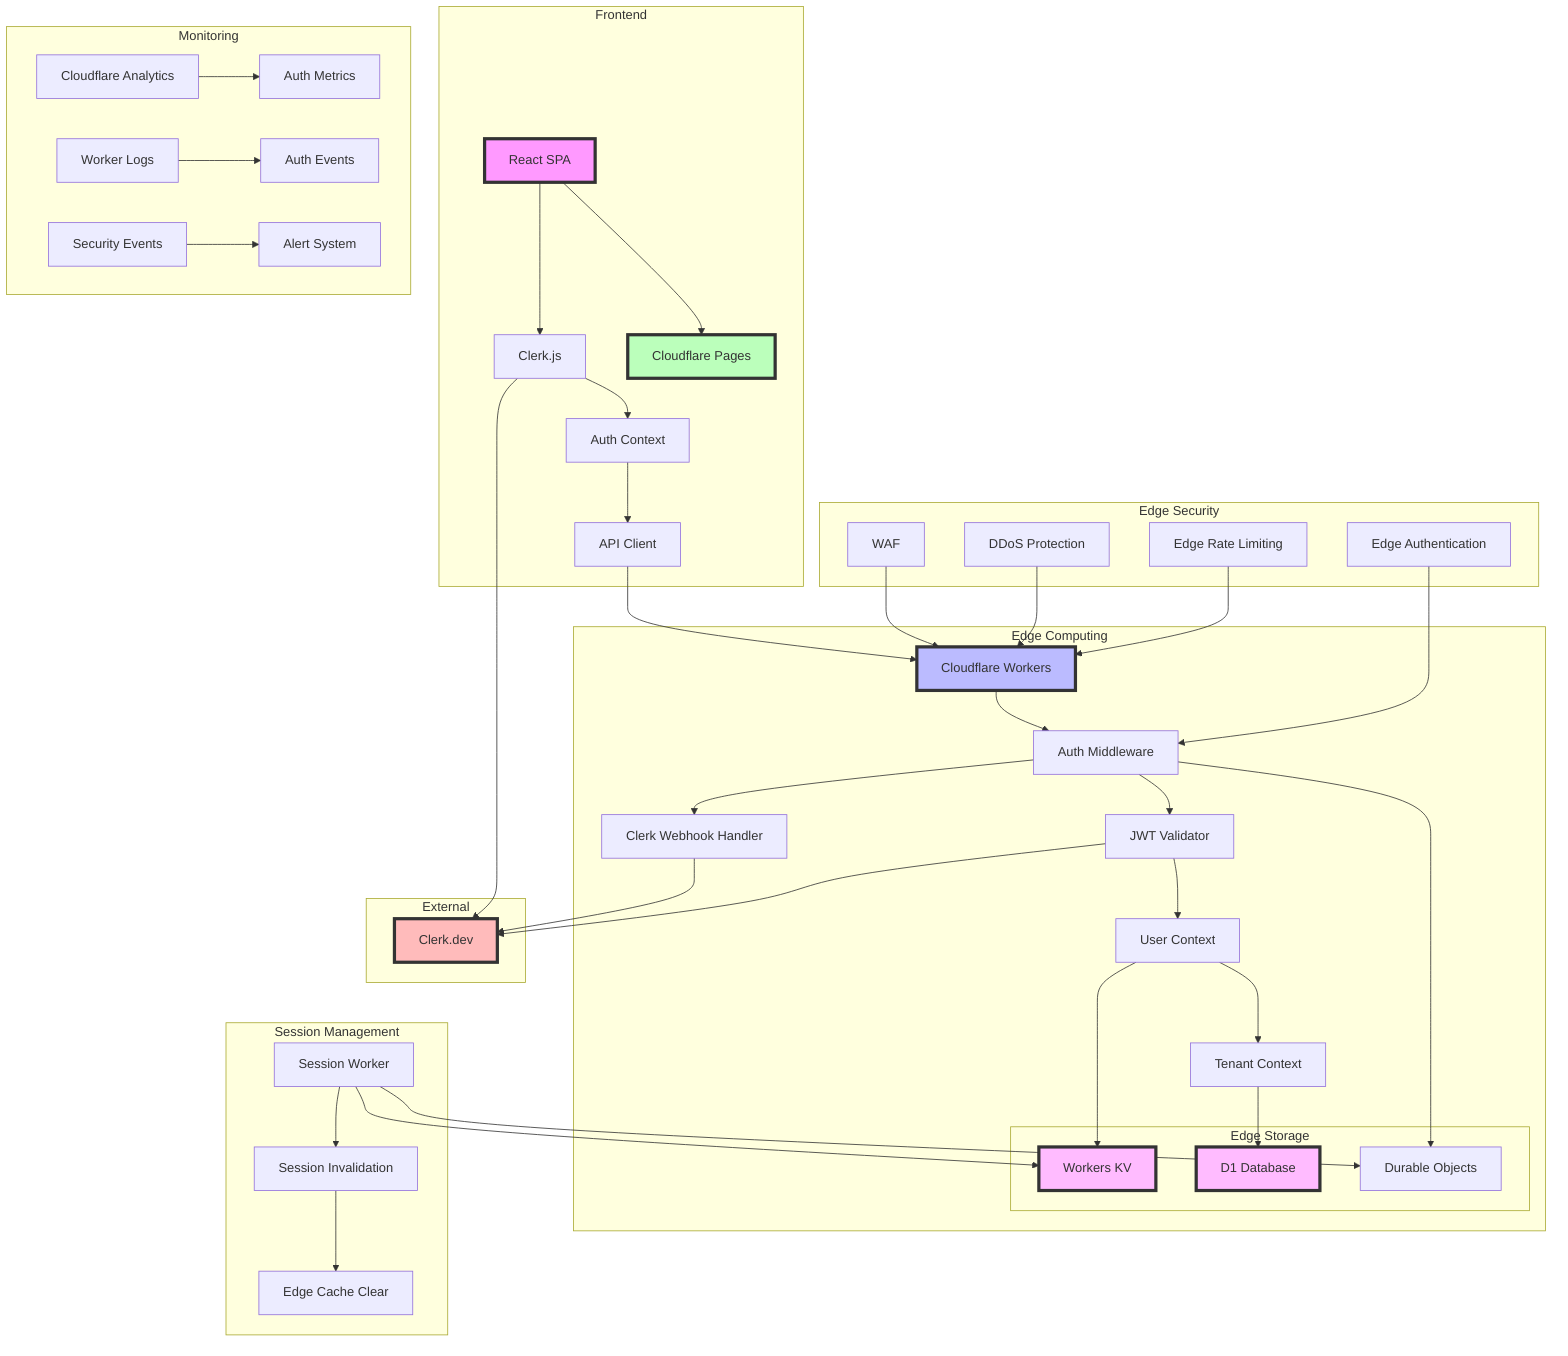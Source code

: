 graph TD
    subgraph "Frontend"
        A[React SPA] --> B[Clerk.js]
        B --> C[Auth Context]
        C --> D[API Client]
        A --> Pages[Cloudflare Pages]
    end
    
    subgraph "Edge Computing"
        D --> E[Cloudflare Workers]
        E --> F[Auth Middleware]
        F --> G[Clerk Webhook Handler]
        F --> H[JWT Validator]
        H --> I[User Context]
        I --> J[Tenant Context]
        
        subgraph "Edge Storage"
            KV[Workers KV]
            D1[D1 Database]
            DO[Durable Objects]
        end
        
        I --> KV
        J --> D1
        F --> DO
    end
    
    subgraph "Edge Security"
        K[WAF] --> E
        L[DDoS Protection] --> E
        M[Edge Rate Limiting] --> E
        N[Edge Authentication] --> F
    end
    
    subgraph "External"
        B --> O[Clerk.dev]
        G --> O
        H --> O
    end
    
    subgraph "Session Management"
        P[Session Worker] --> KV
        P --> DO
        P --> Q[Session Invalidation]
        Q --> R[Edge Cache Clear]
    end
    
    subgraph "Monitoring"
        S[Cloudflare Analytics] --> T[Auth Metrics]
        U[Worker Logs] --> V[Auth Events]
        W[Security Events] --> X[Alert System]
    end

    style A fill:#f9f,stroke:#333,stroke-width:4px
    style E fill:#bbf,stroke:#333,stroke-width:4px
    style O fill:#fbb,stroke:#333,stroke-width:4px
    style Pages fill:#bfb,stroke:#333,stroke-width:4px
    style KV fill:#fbf,stroke:#333,stroke-width:4px
    style D1 fill:#fbf,stroke:#333,stroke-width:4px